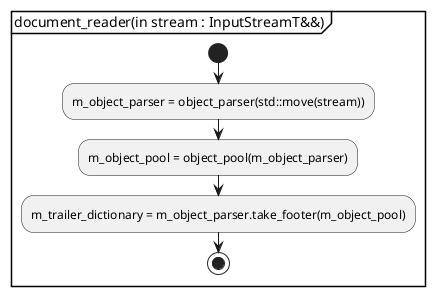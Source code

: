 @startuml document_reader
partition "document_reader(in stream : InputStreamT&&)" {
start
	:m_object_parser = object_parser(std::move(stream));
	:m_object_pool = object_pool(m_object_parser);
	:m_trailer_dictionary = m_object_parser.take_footer(m_object_pool);
stop
}
@enduml

@startuml get_pages
partition "get_pages()" {
start
	:root_dictionary = m_object_pool.dereference<dictionary_object>(m_trailer_dictionary.at("Root"));
	:page_tree_root = m_object_pool.dereference<dictionary_object>(root_dictionary.at("Pages"));
	:this_page_tree_parser = page_tree_parser(m_object_pool, page_tree_root);
	:return this_page_tree_parser.get_pages();
stop
}
@enduml
